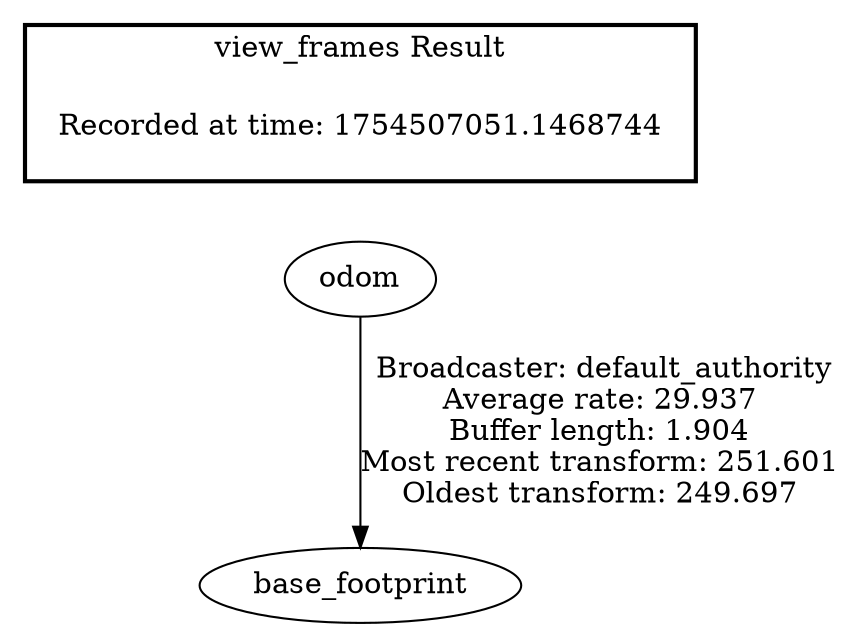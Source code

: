 digraph G {
"odom" -> "base_footprint"[label=" Broadcaster: default_authority\nAverage rate: 29.937\nBuffer length: 1.904\nMost recent transform: 251.601\nOldest transform: 249.697\n"];
edge [style=invis];
 subgraph cluster_legend { style=bold; color=black; label ="view_frames Result";
"Recorded at time: 1754507051.1468744"[ shape=plaintext ] ;
}->"odom";
}